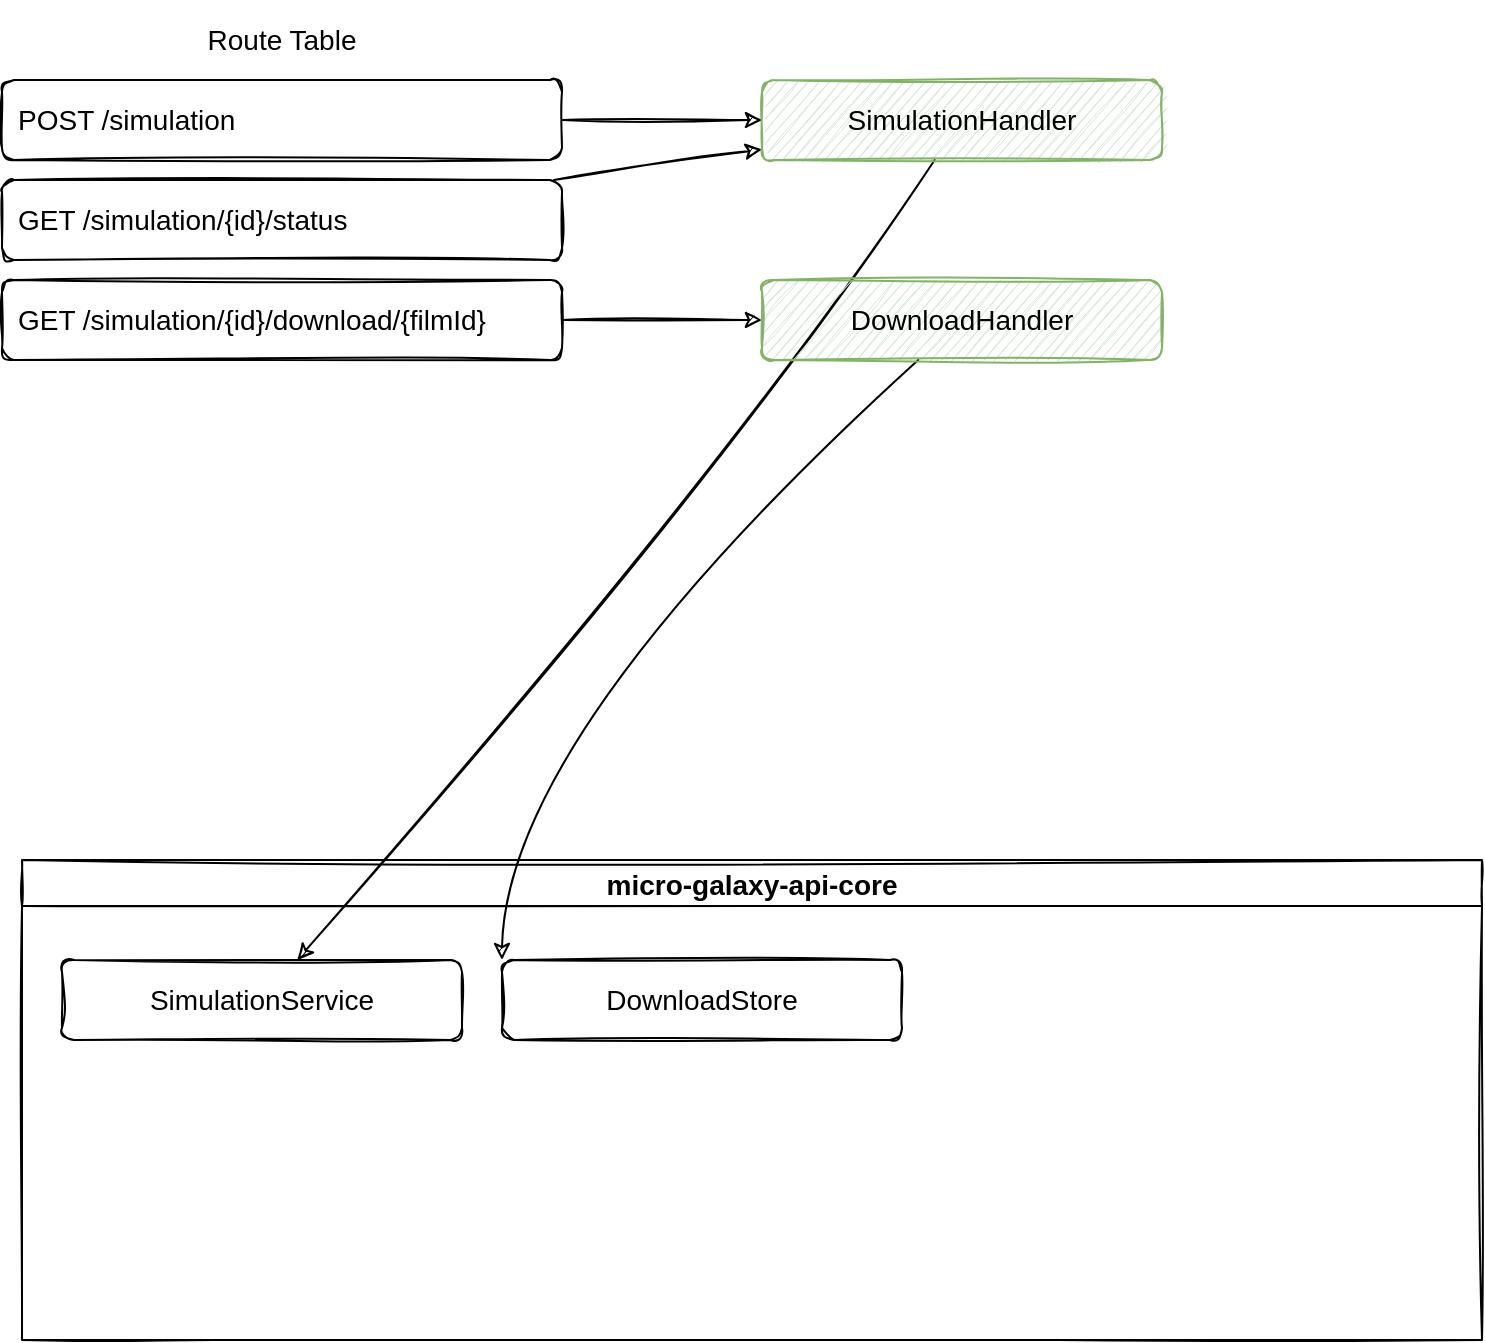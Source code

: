 <mxfile compressed="false" version="20.0.4" type="github">
  <diagram id="QYLhOXVDbwKB6_qFkyPz" name="architecture">
    <mxGraphModel dx="1426" dy="795" grid="1" gridSize="10" guides="1" tooltips="1" connect="1" arrows="1" fold="1" page="1" pageScale="1" pageWidth="1169" pageHeight="827" math="0" shadow="0">
      <root>
        <mxCell id="0" />
        <mxCell id="1" parent="0" />
        <mxCell id="uMBKUin86vTa0Si-NZ6P-11" value="micro-galaxy-api-core" style="swimlane;sketch=1;fontSize=14;" parent="1" vertex="1">
          <mxGeometry x="40" y="490" width="730" height="240" as="geometry">
            <mxRectangle x="40" y="490" width="190" height="30" as="alternateBounds" />
          </mxGeometry>
        </mxCell>
        <mxCell id="uMBKUin86vTa0Si-NZ6P-13" value="SimulationService" style="rounded=1;whiteSpace=wrap;html=1;sketch=1;fontSize=14;" parent="uMBKUin86vTa0Si-NZ6P-11" vertex="1">
          <mxGeometry x="20" y="50" width="200" height="40" as="geometry" />
        </mxCell>
        <mxCell id="uMBKUin86vTa0Si-NZ6P-20" value="DownloadStore" style="rounded=1;whiteSpace=wrap;html=1;sketch=1;fontSize=14;" parent="uMBKUin86vTa0Si-NZ6P-11" vertex="1">
          <mxGeometry x="240" y="50" width="200" height="40" as="geometry" />
        </mxCell>
        <mxCell id="uMBKUin86vTa0Si-NZ6P-16" value="" style="endArrow=classic;fontSize=14;sketch=1;html=1;curved=1;" parent="1" source="uMBKUin86vTa0Si-NZ6P-12" target="uMBKUin86vTa0Si-NZ6P-13" edge="1">
          <mxGeometry width="50" height="50" relative="1" as="geometry">
            <mxPoint x="610" y="310" as="sourcePoint" />
            <mxPoint x="310" y="420" as="targetPoint" />
            <Array as="points">
              <mxPoint x="380" y="310" />
            </Array>
          </mxGeometry>
        </mxCell>
        <mxCell id="uMBKUin86vTa0Si-NZ6P-21" value="" style="endArrow=classic;fontSize=14;sketch=1;html=1;curved=1;entryX=0;entryY=0;entryDx=0;entryDy=0;" parent="1" source="uMBKUin86vTa0Si-NZ6P-18" target="uMBKUin86vTa0Si-NZ6P-20" edge="1">
          <mxGeometry width="50" height="50" relative="1" as="geometry">
            <mxPoint x="563.2" y="270" as="sourcePoint" />
            <mxPoint x="220.0" y="540" as="targetPoint" />
            <Array as="points">
              <mxPoint x="280" y="430" />
            </Array>
          </mxGeometry>
        </mxCell>
        <mxCell id="uMBKUin86vTa0Si-NZ6P-2" value="Route Table" style="text;html=1;strokeColor=none;fillColor=none;align=center;verticalAlign=middle;whiteSpace=wrap;rounded=0;fontSize=14;sketch=1;" parent="1" vertex="1">
          <mxGeometry x="30" y="60" width="280" height="40" as="geometry" />
        </mxCell>
        <mxCell id="XBYY144TDSn2ukcRjJpU-7" value="POST /simulation" style="rounded=1;whiteSpace=wrap;html=1;sketch=1;fontSize=14;align=left;spacing=8;" parent="1" vertex="1">
          <mxGeometry x="30" y="100" width="280" height="40" as="geometry" />
        </mxCell>
        <mxCell id="uMBKUin86vTa0Si-NZ6P-4" value="&lt;div&gt;GET /simulation/{id}/status&lt;/div&gt;" style="rounded=1;whiteSpace=wrap;html=1;sketch=1;fontSize=14;align=left;spacing=8;" parent="1" vertex="1">
          <mxGeometry x="30" y="150" width="280" height="40" as="geometry" />
        </mxCell>
        <mxCell id="uMBKUin86vTa0Si-NZ6P-5" value="&lt;div&gt;GET /simulation/{id}/download/{filmId}&lt;/div&gt;" style="rounded=1;whiteSpace=wrap;html=1;sketch=1;fontSize=14;align=left;spacing=8;" parent="1" vertex="1">
          <mxGeometry x="30" y="200" width="280" height="40" as="geometry" />
        </mxCell>
        <mxCell id="uMBKUin86vTa0Si-NZ6P-18" value="DownloadHandler" style="rounded=1;whiteSpace=wrap;html=1;sketch=1;fontSize=14;fillColor=#d5e8d4;strokeColor=#82b366;" parent="1" vertex="1">
          <mxGeometry x="410" y="200" width="200" height="40" as="geometry" />
        </mxCell>
        <mxCell id="uMBKUin86vTa0Si-NZ6P-12" value="&lt;div&gt;SimulationHandler&lt;/div&gt;" style="rounded=1;whiteSpace=wrap;html=1;sketch=1;fontSize=14;fillColor=#d5e8d4;strokeColor=#82b366;" parent="1" vertex="1">
          <mxGeometry x="410" y="100" width="200" height="40" as="geometry" />
        </mxCell>
        <mxCell id="uMBKUin86vTa0Si-NZ6P-15" value="" style="endArrow=classic;html=1;rounded=0;fontSize=14;sketch=1;" parent="1" source="XBYY144TDSn2ukcRjJpU-7" target="uMBKUin86vTa0Si-NZ6P-12" edge="1">
          <mxGeometry width="50" height="50" relative="1" as="geometry">
            <mxPoint x="340" y="380" as="sourcePoint" />
            <mxPoint x="390" y="330" as="targetPoint" />
          </mxGeometry>
        </mxCell>
        <mxCell id="uMBKUin86vTa0Si-NZ6P-17" value="" style="endArrow=classic;html=1;rounded=0;fontSize=14;sketch=1;" parent="1" source="uMBKUin86vTa0Si-NZ6P-4" target="uMBKUin86vTa0Si-NZ6P-12" edge="1">
          <mxGeometry width="50" height="50" relative="1" as="geometry">
            <mxPoint x="390" y="370" as="sourcePoint" />
            <mxPoint x="490" y="370" as="targetPoint" />
          </mxGeometry>
        </mxCell>
        <mxCell id="uMBKUin86vTa0Si-NZ6P-19" value="" style="endArrow=classic;html=1;rounded=0;sketch=1;fontSize=14;" parent="1" source="uMBKUin86vTa0Si-NZ6P-5" target="uMBKUin86vTa0Si-NZ6P-18" edge="1">
          <mxGeometry width="50" height="50" relative="1" as="geometry">
            <mxPoint x="270" y="414" as="sourcePoint" />
            <mxPoint x="320" y="364" as="targetPoint" />
          </mxGeometry>
        </mxCell>
      </root>
    </mxGraphModel>
  </diagram>
</mxfile>

